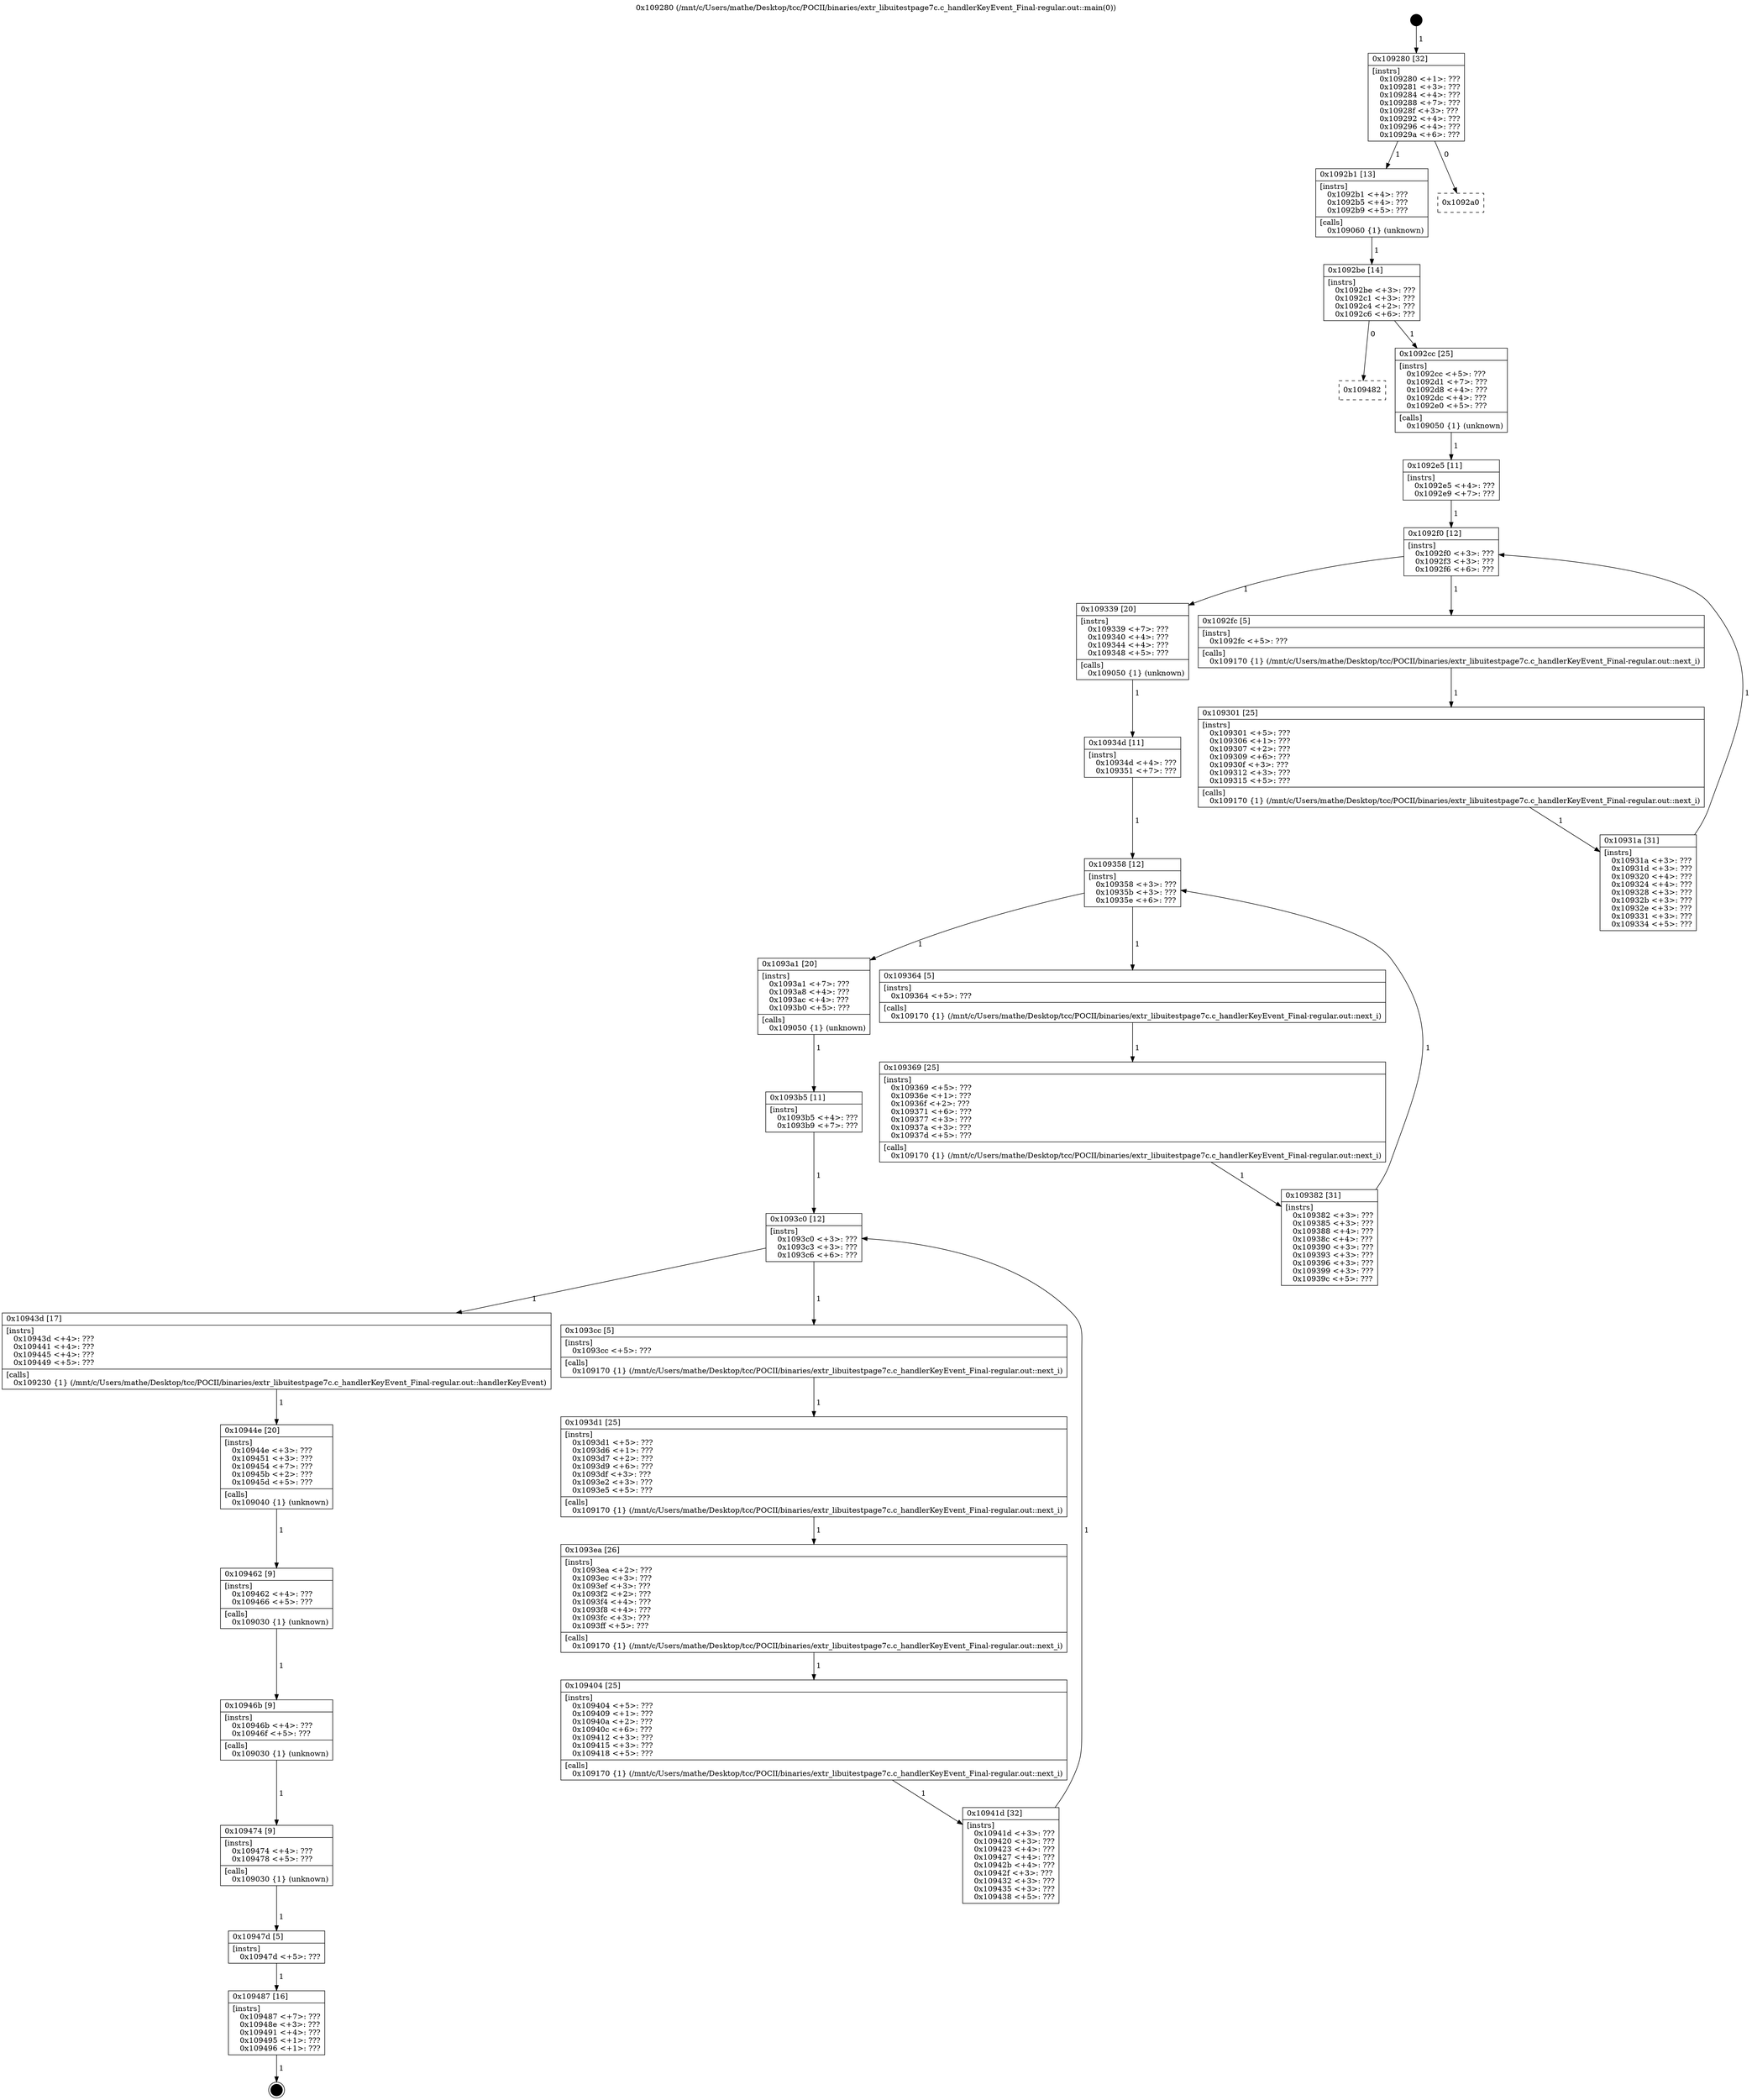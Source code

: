 digraph "0x109280" {
  label = "0x109280 (/mnt/c/Users/mathe/Desktop/tcc/POCII/binaries/extr_libuitestpage7c.c_handlerKeyEvent_Final-regular.out::main(0))"
  labelloc = "t"
  node[shape=record]

  Entry [label="",width=0.3,height=0.3,shape=circle,fillcolor=black,style=filled]
  "0x109280" [label="{
     0x109280 [32]\l
     | [instrs]\l
     &nbsp;&nbsp;0x109280 \<+1\>: ???\l
     &nbsp;&nbsp;0x109281 \<+3\>: ???\l
     &nbsp;&nbsp;0x109284 \<+4\>: ???\l
     &nbsp;&nbsp;0x109288 \<+7\>: ???\l
     &nbsp;&nbsp;0x10928f \<+3\>: ???\l
     &nbsp;&nbsp;0x109292 \<+4\>: ???\l
     &nbsp;&nbsp;0x109296 \<+4\>: ???\l
     &nbsp;&nbsp;0x10929a \<+6\>: ???\l
  }"]
  "0x1092b1" [label="{
     0x1092b1 [13]\l
     | [instrs]\l
     &nbsp;&nbsp;0x1092b1 \<+4\>: ???\l
     &nbsp;&nbsp;0x1092b5 \<+4\>: ???\l
     &nbsp;&nbsp;0x1092b9 \<+5\>: ???\l
     | [calls]\l
     &nbsp;&nbsp;0x109060 \{1\} (unknown)\l
  }"]
  "0x1092a0" [label="{
     0x1092a0\l
  }", style=dashed]
  "0x1092be" [label="{
     0x1092be [14]\l
     | [instrs]\l
     &nbsp;&nbsp;0x1092be \<+3\>: ???\l
     &nbsp;&nbsp;0x1092c1 \<+3\>: ???\l
     &nbsp;&nbsp;0x1092c4 \<+2\>: ???\l
     &nbsp;&nbsp;0x1092c6 \<+6\>: ???\l
  }"]
  "0x109482" [label="{
     0x109482\l
  }", style=dashed]
  "0x1092cc" [label="{
     0x1092cc [25]\l
     | [instrs]\l
     &nbsp;&nbsp;0x1092cc \<+5\>: ???\l
     &nbsp;&nbsp;0x1092d1 \<+7\>: ???\l
     &nbsp;&nbsp;0x1092d8 \<+4\>: ???\l
     &nbsp;&nbsp;0x1092dc \<+4\>: ???\l
     &nbsp;&nbsp;0x1092e0 \<+5\>: ???\l
     | [calls]\l
     &nbsp;&nbsp;0x109050 \{1\} (unknown)\l
  }"]
  Exit [label="",width=0.3,height=0.3,shape=circle,fillcolor=black,style=filled,peripheries=2]
  "0x1092f0" [label="{
     0x1092f0 [12]\l
     | [instrs]\l
     &nbsp;&nbsp;0x1092f0 \<+3\>: ???\l
     &nbsp;&nbsp;0x1092f3 \<+3\>: ???\l
     &nbsp;&nbsp;0x1092f6 \<+6\>: ???\l
  }"]
  "0x109339" [label="{
     0x109339 [20]\l
     | [instrs]\l
     &nbsp;&nbsp;0x109339 \<+7\>: ???\l
     &nbsp;&nbsp;0x109340 \<+4\>: ???\l
     &nbsp;&nbsp;0x109344 \<+4\>: ???\l
     &nbsp;&nbsp;0x109348 \<+5\>: ???\l
     | [calls]\l
     &nbsp;&nbsp;0x109050 \{1\} (unknown)\l
  }"]
  "0x1092fc" [label="{
     0x1092fc [5]\l
     | [instrs]\l
     &nbsp;&nbsp;0x1092fc \<+5\>: ???\l
     | [calls]\l
     &nbsp;&nbsp;0x109170 \{1\} (/mnt/c/Users/mathe/Desktop/tcc/POCII/binaries/extr_libuitestpage7c.c_handlerKeyEvent_Final-regular.out::next_i)\l
  }"]
  "0x109301" [label="{
     0x109301 [25]\l
     | [instrs]\l
     &nbsp;&nbsp;0x109301 \<+5\>: ???\l
     &nbsp;&nbsp;0x109306 \<+1\>: ???\l
     &nbsp;&nbsp;0x109307 \<+2\>: ???\l
     &nbsp;&nbsp;0x109309 \<+6\>: ???\l
     &nbsp;&nbsp;0x10930f \<+3\>: ???\l
     &nbsp;&nbsp;0x109312 \<+3\>: ???\l
     &nbsp;&nbsp;0x109315 \<+5\>: ???\l
     | [calls]\l
     &nbsp;&nbsp;0x109170 \{1\} (/mnt/c/Users/mathe/Desktop/tcc/POCII/binaries/extr_libuitestpage7c.c_handlerKeyEvent_Final-regular.out::next_i)\l
  }"]
  "0x10931a" [label="{
     0x10931a [31]\l
     | [instrs]\l
     &nbsp;&nbsp;0x10931a \<+3\>: ???\l
     &nbsp;&nbsp;0x10931d \<+3\>: ???\l
     &nbsp;&nbsp;0x109320 \<+4\>: ???\l
     &nbsp;&nbsp;0x109324 \<+4\>: ???\l
     &nbsp;&nbsp;0x109328 \<+3\>: ???\l
     &nbsp;&nbsp;0x10932b \<+3\>: ???\l
     &nbsp;&nbsp;0x10932e \<+3\>: ???\l
     &nbsp;&nbsp;0x109331 \<+3\>: ???\l
     &nbsp;&nbsp;0x109334 \<+5\>: ???\l
  }"]
  "0x1092e5" [label="{
     0x1092e5 [11]\l
     | [instrs]\l
     &nbsp;&nbsp;0x1092e5 \<+4\>: ???\l
     &nbsp;&nbsp;0x1092e9 \<+7\>: ???\l
  }"]
  "0x109358" [label="{
     0x109358 [12]\l
     | [instrs]\l
     &nbsp;&nbsp;0x109358 \<+3\>: ???\l
     &nbsp;&nbsp;0x10935b \<+3\>: ???\l
     &nbsp;&nbsp;0x10935e \<+6\>: ???\l
  }"]
  "0x1093a1" [label="{
     0x1093a1 [20]\l
     | [instrs]\l
     &nbsp;&nbsp;0x1093a1 \<+7\>: ???\l
     &nbsp;&nbsp;0x1093a8 \<+4\>: ???\l
     &nbsp;&nbsp;0x1093ac \<+4\>: ???\l
     &nbsp;&nbsp;0x1093b0 \<+5\>: ???\l
     | [calls]\l
     &nbsp;&nbsp;0x109050 \{1\} (unknown)\l
  }"]
  "0x109364" [label="{
     0x109364 [5]\l
     | [instrs]\l
     &nbsp;&nbsp;0x109364 \<+5\>: ???\l
     | [calls]\l
     &nbsp;&nbsp;0x109170 \{1\} (/mnt/c/Users/mathe/Desktop/tcc/POCII/binaries/extr_libuitestpage7c.c_handlerKeyEvent_Final-regular.out::next_i)\l
  }"]
  "0x109369" [label="{
     0x109369 [25]\l
     | [instrs]\l
     &nbsp;&nbsp;0x109369 \<+5\>: ???\l
     &nbsp;&nbsp;0x10936e \<+1\>: ???\l
     &nbsp;&nbsp;0x10936f \<+2\>: ???\l
     &nbsp;&nbsp;0x109371 \<+6\>: ???\l
     &nbsp;&nbsp;0x109377 \<+3\>: ???\l
     &nbsp;&nbsp;0x10937a \<+3\>: ???\l
     &nbsp;&nbsp;0x10937d \<+5\>: ???\l
     | [calls]\l
     &nbsp;&nbsp;0x109170 \{1\} (/mnt/c/Users/mathe/Desktop/tcc/POCII/binaries/extr_libuitestpage7c.c_handlerKeyEvent_Final-regular.out::next_i)\l
  }"]
  "0x109382" [label="{
     0x109382 [31]\l
     | [instrs]\l
     &nbsp;&nbsp;0x109382 \<+3\>: ???\l
     &nbsp;&nbsp;0x109385 \<+3\>: ???\l
     &nbsp;&nbsp;0x109388 \<+4\>: ???\l
     &nbsp;&nbsp;0x10938c \<+4\>: ???\l
     &nbsp;&nbsp;0x109390 \<+3\>: ???\l
     &nbsp;&nbsp;0x109393 \<+3\>: ???\l
     &nbsp;&nbsp;0x109396 \<+3\>: ???\l
     &nbsp;&nbsp;0x109399 \<+3\>: ???\l
     &nbsp;&nbsp;0x10939c \<+5\>: ???\l
  }"]
  "0x10934d" [label="{
     0x10934d [11]\l
     | [instrs]\l
     &nbsp;&nbsp;0x10934d \<+4\>: ???\l
     &nbsp;&nbsp;0x109351 \<+7\>: ???\l
  }"]
  "0x1093c0" [label="{
     0x1093c0 [12]\l
     | [instrs]\l
     &nbsp;&nbsp;0x1093c0 \<+3\>: ???\l
     &nbsp;&nbsp;0x1093c3 \<+3\>: ???\l
     &nbsp;&nbsp;0x1093c6 \<+6\>: ???\l
  }"]
  "0x10943d" [label="{
     0x10943d [17]\l
     | [instrs]\l
     &nbsp;&nbsp;0x10943d \<+4\>: ???\l
     &nbsp;&nbsp;0x109441 \<+4\>: ???\l
     &nbsp;&nbsp;0x109445 \<+4\>: ???\l
     &nbsp;&nbsp;0x109449 \<+5\>: ???\l
     | [calls]\l
     &nbsp;&nbsp;0x109230 \{1\} (/mnt/c/Users/mathe/Desktop/tcc/POCII/binaries/extr_libuitestpage7c.c_handlerKeyEvent_Final-regular.out::handlerKeyEvent)\l
  }"]
  "0x1093cc" [label="{
     0x1093cc [5]\l
     | [instrs]\l
     &nbsp;&nbsp;0x1093cc \<+5\>: ???\l
     | [calls]\l
     &nbsp;&nbsp;0x109170 \{1\} (/mnt/c/Users/mathe/Desktop/tcc/POCII/binaries/extr_libuitestpage7c.c_handlerKeyEvent_Final-regular.out::next_i)\l
  }"]
  "0x1093d1" [label="{
     0x1093d1 [25]\l
     | [instrs]\l
     &nbsp;&nbsp;0x1093d1 \<+5\>: ???\l
     &nbsp;&nbsp;0x1093d6 \<+1\>: ???\l
     &nbsp;&nbsp;0x1093d7 \<+2\>: ???\l
     &nbsp;&nbsp;0x1093d9 \<+6\>: ???\l
     &nbsp;&nbsp;0x1093df \<+3\>: ???\l
     &nbsp;&nbsp;0x1093e2 \<+3\>: ???\l
     &nbsp;&nbsp;0x1093e5 \<+5\>: ???\l
     | [calls]\l
     &nbsp;&nbsp;0x109170 \{1\} (/mnt/c/Users/mathe/Desktop/tcc/POCII/binaries/extr_libuitestpage7c.c_handlerKeyEvent_Final-regular.out::next_i)\l
  }"]
  "0x1093ea" [label="{
     0x1093ea [26]\l
     | [instrs]\l
     &nbsp;&nbsp;0x1093ea \<+2\>: ???\l
     &nbsp;&nbsp;0x1093ec \<+3\>: ???\l
     &nbsp;&nbsp;0x1093ef \<+3\>: ???\l
     &nbsp;&nbsp;0x1093f2 \<+2\>: ???\l
     &nbsp;&nbsp;0x1093f4 \<+4\>: ???\l
     &nbsp;&nbsp;0x1093f8 \<+4\>: ???\l
     &nbsp;&nbsp;0x1093fc \<+3\>: ???\l
     &nbsp;&nbsp;0x1093ff \<+5\>: ???\l
     | [calls]\l
     &nbsp;&nbsp;0x109170 \{1\} (/mnt/c/Users/mathe/Desktop/tcc/POCII/binaries/extr_libuitestpage7c.c_handlerKeyEvent_Final-regular.out::next_i)\l
  }"]
  "0x109404" [label="{
     0x109404 [25]\l
     | [instrs]\l
     &nbsp;&nbsp;0x109404 \<+5\>: ???\l
     &nbsp;&nbsp;0x109409 \<+1\>: ???\l
     &nbsp;&nbsp;0x10940a \<+2\>: ???\l
     &nbsp;&nbsp;0x10940c \<+6\>: ???\l
     &nbsp;&nbsp;0x109412 \<+3\>: ???\l
     &nbsp;&nbsp;0x109415 \<+3\>: ???\l
     &nbsp;&nbsp;0x109418 \<+5\>: ???\l
     | [calls]\l
     &nbsp;&nbsp;0x109170 \{1\} (/mnt/c/Users/mathe/Desktop/tcc/POCII/binaries/extr_libuitestpage7c.c_handlerKeyEvent_Final-regular.out::next_i)\l
  }"]
  "0x10941d" [label="{
     0x10941d [32]\l
     | [instrs]\l
     &nbsp;&nbsp;0x10941d \<+3\>: ???\l
     &nbsp;&nbsp;0x109420 \<+3\>: ???\l
     &nbsp;&nbsp;0x109423 \<+4\>: ???\l
     &nbsp;&nbsp;0x109427 \<+4\>: ???\l
     &nbsp;&nbsp;0x10942b \<+4\>: ???\l
     &nbsp;&nbsp;0x10942f \<+3\>: ???\l
     &nbsp;&nbsp;0x109432 \<+3\>: ???\l
     &nbsp;&nbsp;0x109435 \<+3\>: ???\l
     &nbsp;&nbsp;0x109438 \<+5\>: ???\l
  }"]
  "0x1093b5" [label="{
     0x1093b5 [11]\l
     | [instrs]\l
     &nbsp;&nbsp;0x1093b5 \<+4\>: ???\l
     &nbsp;&nbsp;0x1093b9 \<+7\>: ???\l
  }"]
  "0x10944e" [label="{
     0x10944e [20]\l
     | [instrs]\l
     &nbsp;&nbsp;0x10944e \<+3\>: ???\l
     &nbsp;&nbsp;0x109451 \<+3\>: ???\l
     &nbsp;&nbsp;0x109454 \<+7\>: ???\l
     &nbsp;&nbsp;0x10945b \<+2\>: ???\l
     &nbsp;&nbsp;0x10945d \<+5\>: ???\l
     | [calls]\l
     &nbsp;&nbsp;0x109040 \{1\} (unknown)\l
  }"]
  "0x109462" [label="{
     0x109462 [9]\l
     | [instrs]\l
     &nbsp;&nbsp;0x109462 \<+4\>: ???\l
     &nbsp;&nbsp;0x109466 \<+5\>: ???\l
     | [calls]\l
     &nbsp;&nbsp;0x109030 \{1\} (unknown)\l
  }"]
  "0x10946b" [label="{
     0x10946b [9]\l
     | [instrs]\l
     &nbsp;&nbsp;0x10946b \<+4\>: ???\l
     &nbsp;&nbsp;0x10946f \<+5\>: ???\l
     | [calls]\l
     &nbsp;&nbsp;0x109030 \{1\} (unknown)\l
  }"]
  "0x109474" [label="{
     0x109474 [9]\l
     | [instrs]\l
     &nbsp;&nbsp;0x109474 \<+4\>: ???\l
     &nbsp;&nbsp;0x109478 \<+5\>: ???\l
     | [calls]\l
     &nbsp;&nbsp;0x109030 \{1\} (unknown)\l
  }"]
  "0x10947d" [label="{
     0x10947d [5]\l
     | [instrs]\l
     &nbsp;&nbsp;0x10947d \<+5\>: ???\l
  }"]
  "0x109487" [label="{
     0x109487 [16]\l
     | [instrs]\l
     &nbsp;&nbsp;0x109487 \<+7\>: ???\l
     &nbsp;&nbsp;0x10948e \<+3\>: ???\l
     &nbsp;&nbsp;0x109491 \<+4\>: ???\l
     &nbsp;&nbsp;0x109495 \<+1\>: ???\l
     &nbsp;&nbsp;0x109496 \<+1\>: ???\l
  }"]
  Entry -> "0x109280" [label=" 1"]
  "0x109280" -> "0x1092b1" [label=" 1"]
  "0x109280" -> "0x1092a0" [label=" 0"]
  "0x1092b1" -> "0x1092be" [label=" 1"]
  "0x1092be" -> "0x109482" [label=" 0"]
  "0x1092be" -> "0x1092cc" [label=" 1"]
  "0x109487" -> Exit [label=" 1"]
  "0x1092cc" -> "0x1092e5" [label=" 1"]
  "0x1092f0" -> "0x109339" [label=" 1"]
  "0x1092f0" -> "0x1092fc" [label=" 1"]
  "0x1092fc" -> "0x109301" [label=" 1"]
  "0x109301" -> "0x10931a" [label=" 1"]
  "0x1092e5" -> "0x1092f0" [label=" 1"]
  "0x10931a" -> "0x1092f0" [label=" 1"]
  "0x109339" -> "0x10934d" [label=" 1"]
  "0x109358" -> "0x1093a1" [label=" 1"]
  "0x109358" -> "0x109364" [label=" 1"]
  "0x109364" -> "0x109369" [label=" 1"]
  "0x109369" -> "0x109382" [label=" 1"]
  "0x10934d" -> "0x109358" [label=" 1"]
  "0x109382" -> "0x109358" [label=" 1"]
  "0x1093a1" -> "0x1093b5" [label=" 1"]
  "0x1093c0" -> "0x10943d" [label=" 1"]
  "0x1093c0" -> "0x1093cc" [label=" 1"]
  "0x1093cc" -> "0x1093d1" [label=" 1"]
  "0x1093d1" -> "0x1093ea" [label=" 1"]
  "0x1093ea" -> "0x109404" [label=" 1"]
  "0x109404" -> "0x10941d" [label=" 1"]
  "0x1093b5" -> "0x1093c0" [label=" 1"]
  "0x10941d" -> "0x1093c0" [label=" 1"]
  "0x10943d" -> "0x10944e" [label=" 1"]
  "0x10944e" -> "0x109462" [label=" 1"]
  "0x109462" -> "0x10946b" [label=" 1"]
  "0x10946b" -> "0x109474" [label=" 1"]
  "0x109474" -> "0x10947d" [label=" 1"]
  "0x10947d" -> "0x109487" [label=" 1"]
}
